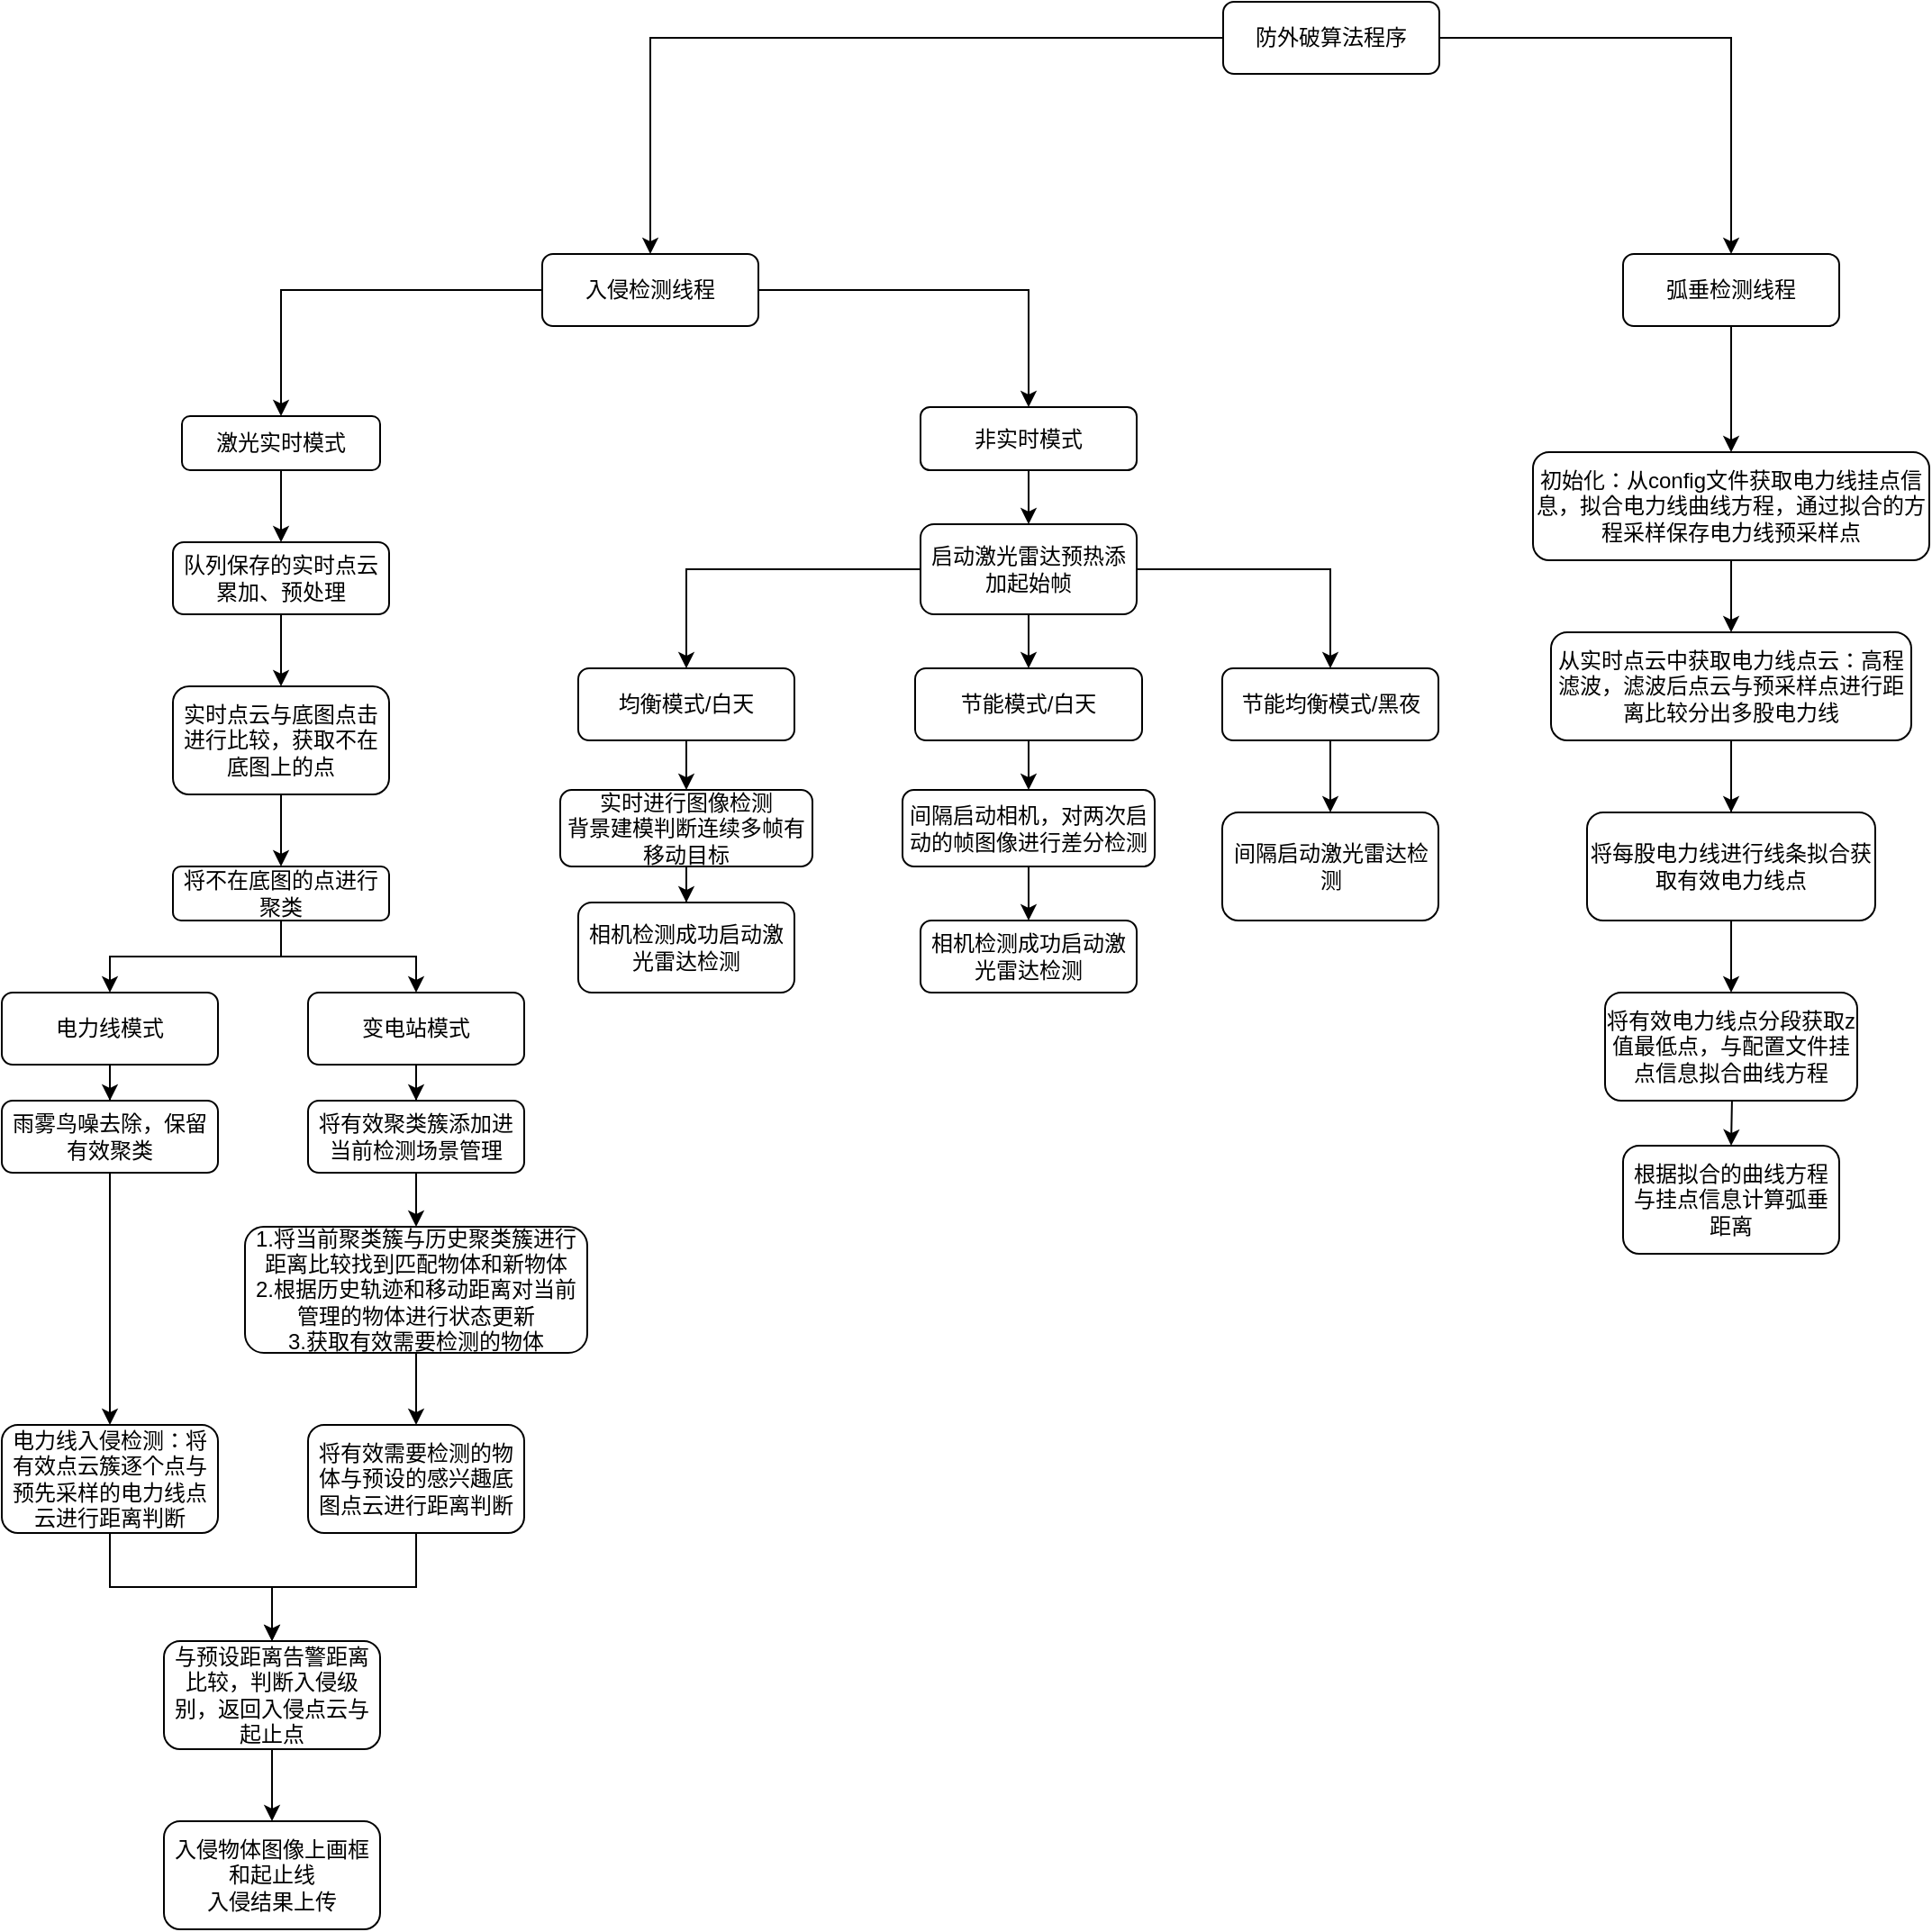 <mxfile version="23.1.5" type="github">
  <diagram name="第 1 页" id="MczWRd7Q6ZMrr0-e14SX">
    <mxGraphModel dx="2376" dy="2310" grid="1" gridSize="10" guides="1" tooltips="1" connect="1" arrows="1" fold="1" page="1" pageScale="1" pageWidth="827" pageHeight="1169" math="0" shadow="0">
      <root>
        <mxCell id="0" />
        <mxCell id="1" parent="0" />
        <mxCell id="Zy_68_N8UqbTIsB8ShXR-126" value="" style="edgeStyle=orthogonalEdgeStyle;rounded=0;orthogonalLoop=1;jettySize=auto;html=1;" edge="1" parent="1" source="Zy_68_N8UqbTIsB8ShXR-122" target="Zy_68_N8UqbTIsB8ShXR-125">
          <mxGeometry relative="1" as="geometry" />
        </mxCell>
        <mxCell id="Zy_68_N8UqbTIsB8ShXR-157" value="" style="edgeStyle=orthogonalEdgeStyle;rounded=0;orthogonalLoop=1;jettySize=auto;html=1;" edge="1" parent="1" source="Zy_68_N8UqbTIsB8ShXR-122" target="Zy_68_N8UqbTIsB8ShXR-156">
          <mxGeometry relative="1" as="geometry" />
        </mxCell>
        <mxCell id="Zy_68_N8UqbTIsB8ShXR-122" value="入侵检测线程" style="rounded=1;whiteSpace=wrap;html=1;" vertex="1" parent="1">
          <mxGeometry x="-520" y="30" width="120" height="40" as="geometry" />
        </mxCell>
        <mxCell id="Zy_68_N8UqbTIsB8ShXR-128" value="" style="edgeStyle=orthogonalEdgeStyle;rounded=0;orthogonalLoop=1;jettySize=auto;html=1;" edge="1" parent="1" source="Zy_68_N8UqbTIsB8ShXR-125" target="Zy_68_N8UqbTIsB8ShXR-127">
          <mxGeometry relative="1" as="geometry" />
        </mxCell>
        <mxCell id="Zy_68_N8UqbTIsB8ShXR-125" value="激光实时模式" style="whiteSpace=wrap;html=1;rounded=1;" vertex="1" parent="1">
          <mxGeometry x="-720" y="120" width="110" height="30" as="geometry" />
        </mxCell>
        <mxCell id="Zy_68_N8UqbTIsB8ShXR-130" value="" style="edgeStyle=orthogonalEdgeStyle;rounded=0;orthogonalLoop=1;jettySize=auto;html=1;" edge="1" parent="1" source="Zy_68_N8UqbTIsB8ShXR-127" target="Zy_68_N8UqbTIsB8ShXR-129">
          <mxGeometry relative="1" as="geometry" />
        </mxCell>
        <mxCell id="Zy_68_N8UqbTIsB8ShXR-127" value="队列保存的实时点云累加、预处理" style="whiteSpace=wrap;html=1;rounded=1;" vertex="1" parent="1">
          <mxGeometry x="-725" y="190" width="120" height="40" as="geometry" />
        </mxCell>
        <mxCell id="Zy_68_N8UqbTIsB8ShXR-132" value="" style="edgeStyle=orthogonalEdgeStyle;rounded=0;orthogonalLoop=1;jettySize=auto;html=1;" edge="1" parent="1" source="Zy_68_N8UqbTIsB8ShXR-129" target="Zy_68_N8UqbTIsB8ShXR-131">
          <mxGeometry relative="1" as="geometry" />
        </mxCell>
        <mxCell id="Zy_68_N8UqbTIsB8ShXR-129" value="实时点云与底图点击进行比较，获取不在底图上的点" style="whiteSpace=wrap;html=1;rounded=1;" vertex="1" parent="1">
          <mxGeometry x="-725" y="270" width="120" height="60" as="geometry" />
        </mxCell>
        <mxCell id="Zy_68_N8UqbTIsB8ShXR-135" value="" style="edgeStyle=orthogonalEdgeStyle;rounded=0;orthogonalLoop=1;jettySize=auto;html=1;" edge="1" parent="1" source="Zy_68_N8UqbTIsB8ShXR-131" target="Zy_68_N8UqbTIsB8ShXR-134">
          <mxGeometry relative="1" as="geometry" />
        </mxCell>
        <mxCell id="Zy_68_N8UqbTIsB8ShXR-143" value="" style="edgeStyle=orthogonalEdgeStyle;rounded=0;orthogonalLoop=1;jettySize=auto;html=1;" edge="1" parent="1" source="Zy_68_N8UqbTIsB8ShXR-131" target="Zy_68_N8UqbTIsB8ShXR-142">
          <mxGeometry relative="1" as="geometry" />
        </mxCell>
        <mxCell id="Zy_68_N8UqbTIsB8ShXR-131" value="将不在底图的点进行聚类" style="whiteSpace=wrap;html=1;rounded=1;" vertex="1" parent="1">
          <mxGeometry x="-725" y="370" width="120" height="30" as="geometry" />
        </mxCell>
        <mxCell id="Zy_68_N8UqbTIsB8ShXR-133" style="edgeStyle=orthogonalEdgeStyle;rounded=0;orthogonalLoop=1;jettySize=auto;html=1;exitX=0.5;exitY=1;exitDx=0;exitDy=0;" edge="1" parent="1" source="Zy_68_N8UqbTIsB8ShXR-131" target="Zy_68_N8UqbTIsB8ShXR-131">
          <mxGeometry relative="1" as="geometry" />
        </mxCell>
        <mxCell id="Zy_68_N8UqbTIsB8ShXR-137" value="" style="edgeStyle=orthogonalEdgeStyle;rounded=0;orthogonalLoop=1;jettySize=auto;html=1;" edge="1" parent="1" source="Zy_68_N8UqbTIsB8ShXR-134" target="Zy_68_N8UqbTIsB8ShXR-136">
          <mxGeometry relative="1" as="geometry" />
        </mxCell>
        <mxCell id="Zy_68_N8UqbTIsB8ShXR-134" value="电力线模式" style="whiteSpace=wrap;html=1;rounded=1;" vertex="1" parent="1">
          <mxGeometry x="-820" y="440" width="120" height="40" as="geometry" />
        </mxCell>
        <mxCell id="Zy_68_N8UqbTIsB8ShXR-139" value="" style="edgeStyle=orthogonalEdgeStyle;rounded=0;orthogonalLoop=1;jettySize=auto;html=1;" edge="1" parent="1" source="Zy_68_N8UqbTIsB8ShXR-136" target="Zy_68_N8UqbTIsB8ShXR-138">
          <mxGeometry relative="1" as="geometry" />
        </mxCell>
        <mxCell id="Zy_68_N8UqbTIsB8ShXR-136" value="雨雾鸟噪去除，保留有效聚类" style="whiteSpace=wrap;html=1;rounded=1;" vertex="1" parent="1">
          <mxGeometry x="-820" y="500" width="120" height="40" as="geometry" />
        </mxCell>
        <mxCell id="Zy_68_N8UqbTIsB8ShXR-141" value="" style="edgeStyle=orthogonalEdgeStyle;rounded=0;orthogonalLoop=1;jettySize=auto;html=1;" edge="1" parent="1" source="Zy_68_N8UqbTIsB8ShXR-138" target="Zy_68_N8UqbTIsB8ShXR-140">
          <mxGeometry relative="1" as="geometry" />
        </mxCell>
        <mxCell id="Zy_68_N8UqbTIsB8ShXR-138" value="电力线入侵检测：将有效点云簇逐个点与预先采样的电力线点云进行距离判断" style="whiteSpace=wrap;html=1;rounded=1;" vertex="1" parent="1">
          <mxGeometry x="-820" y="680" width="120" height="60" as="geometry" />
        </mxCell>
        <mxCell id="Zy_68_N8UqbTIsB8ShXR-154" value="" style="edgeStyle=orthogonalEdgeStyle;rounded=0;orthogonalLoop=1;jettySize=auto;html=1;" edge="1" parent="1" source="Zy_68_N8UqbTIsB8ShXR-140" target="Zy_68_N8UqbTIsB8ShXR-153">
          <mxGeometry relative="1" as="geometry" />
        </mxCell>
        <mxCell id="Zy_68_N8UqbTIsB8ShXR-140" value="与预设距离告警距离比较，判断入侵级别，返回入侵点云与起止点" style="whiteSpace=wrap;html=1;rounded=1;" vertex="1" parent="1">
          <mxGeometry x="-730" y="800" width="120" height="60" as="geometry" />
        </mxCell>
        <mxCell id="Zy_68_N8UqbTIsB8ShXR-145" value="" style="edgeStyle=orthogonalEdgeStyle;rounded=0;orthogonalLoop=1;jettySize=auto;html=1;" edge="1" parent="1" source="Zy_68_N8UqbTIsB8ShXR-142" target="Zy_68_N8UqbTIsB8ShXR-144">
          <mxGeometry relative="1" as="geometry" />
        </mxCell>
        <mxCell id="Zy_68_N8UqbTIsB8ShXR-142" value="变电站模式" style="whiteSpace=wrap;html=1;rounded=1;" vertex="1" parent="1">
          <mxGeometry x="-650" y="440" width="120" height="40" as="geometry" />
        </mxCell>
        <mxCell id="Zy_68_N8UqbTIsB8ShXR-147" value="" style="edgeStyle=orthogonalEdgeStyle;rounded=0;orthogonalLoop=1;jettySize=auto;html=1;" edge="1" parent="1" source="Zy_68_N8UqbTIsB8ShXR-144" target="Zy_68_N8UqbTIsB8ShXR-146">
          <mxGeometry relative="1" as="geometry" />
        </mxCell>
        <mxCell id="Zy_68_N8UqbTIsB8ShXR-144" value="将有效聚类簇添加进当前检测场景管理" style="whiteSpace=wrap;html=1;rounded=1;" vertex="1" parent="1">
          <mxGeometry x="-650" y="500" width="120" height="40" as="geometry" />
        </mxCell>
        <mxCell id="Zy_68_N8UqbTIsB8ShXR-149" value="" style="edgeStyle=orthogonalEdgeStyle;rounded=0;orthogonalLoop=1;jettySize=auto;html=1;" edge="1" parent="1" source="Zy_68_N8UqbTIsB8ShXR-146" target="Zy_68_N8UqbTIsB8ShXR-148">
          <mxGeometry relative="1" as="geometry" />
        </mxCell>
        <mxCell id="Zy_68_N8UqbTIsB8ShXR-146" value="1.将当前聚类簇与历史聚类簇进行距离比较找到匹配物体和新物体&lt;br&gt;2.根据历史轨迹和移动距离对当前管理的物体进行状态更新&lt;br style=&quot;border-color: var(--border-color);&quot;&gt;3.获取有效需要检测的物体" style="whiteSpace=wrap;html=1;rounded=1;" vertex="1" parent="1">
          <mxGeometry x="-685" y="570" width="190" height="70" as="geometry" />
        </mxCell>
        <mxCell id="Zy_68_N8UqbTIsB8ShXR-150" style="edgeStyle=orthogonalEdgeStyle;rounded=0;orthogonalLoop=1;jettySize=auto;html=1;entryX=0.5;entryY=0;entryDx=0;entryDy=0;" edge="1" parent="1" source="Zy_68_N8UqbTIsB8ShXR-148" target="Zy_68_N8UqbTIsB8ShXR-140">
          <mxGeometry relative="1" as="geometry" />
        </mxCell>
        <mxCell id="Zy_68_N8UqbTIsB8ShXR-148" value="将有效需要检测的物体与预设的感兴趣底图点云进行距离判断" style="whiteSpace=wrap;html=1;rounded=1;" vertex="1" parent="1">
          <mxGeometry x="-650" y="680" width="120" height="60" as="geometry" />
        </mxCell>
        <mxCell id="Zy_68_N8UqbTIsB8ShXR-153" value="入侵物体图像上画框和起止线&lt;br&gt;入侵结果上传" style="whiteSpace=wrap;html=1;rounded=1;" vertex="1" parent="1">
          <mxGeometry x="-730" y="900" width="120" height="60" as="geometry" />
        </mxCell>
        <mxCell id="Zy_68_N8UqbTIsB8ShXR-159" value="" style="edgeStyle=orthogonalEdgeStyle;rounded=0;orthogonalLoop=1;jettySize=auto;html=1;" edge="1" parent="1" source="Zy_68_N8UqbTIsB8ShXR-156" target="Zy_68_N8UqbTIsB8ShXR-158">
          <mxGeometry relative="1" as="geometry" />
        </mxCell>
        <mxCell id="Zy_68_N8UqbTIsB8ShXR-156" value="非实时模式" style="whiteSpace=wrap;html=1;rounded=1;" vertex="1" parent="1">
          <mxGeometry x="-310" y="115" width="120" height="35" as="geometry" />
        </mxCell>
        <mxCell id="Zy_68_N8UqbTIsB8ShXR-161" value="" style="edgeStyle=orthogonalEdgeStyle;rounded=0;orthogonalLoop=1;jettySize=auto;html=1;" edge="1" parent="1" source="Zy_68_N8UqbTIsB8ShXR-158" target="Zy_68_N8UqbTIsB8ShXR-160">
          <mxGeometry relative="1" as="geometry" />
        </mxCell>
        <mxCell id="Zy_68_N8UqbTIsB8ShXR-167" value="" style="edgeStyle=orthogonalEdgeStyle;rounded=0;orthogonalLoop=1;jettySize=auto;html=1;" edge="1" parent="1" source="Zy_68_N8UqbTIsB8ShXR-158" target="Zy_68_N8UqbTIsB8ShXR-166">
          <mxGeometry relative="1" as="geometry" />
        </mxCell>
        <mxCell id="Zy_68_N8UqbTIsB8ShXR-173" value="" style="edgeStyle=orthogonalEdgeStyle;rounded=0;orthogonalLoop=1;jettySize=auto;html=1;" edge="1" parent="1" source="Zy_68_N8UqbTIsB8ShXR-158" target="Zy_68_N8UqbTIsB8ShXR-172">
          <mxGeometry relative="1" as="geometry" />
        </mxCell>
        <mxCell id="Zy_68_N8UqbTIsB8ShXR-158" value="启动激光雷达预热添加起始帧" style="whiteSpace=wrap;html=1;rounded=1;" vertex="1" parent="1">
          <mxGeometry x="-310" y="180" width="120" height="50" as="geometry" />
        </mxCell>
        <mxCell id="Zy_68_N8UqbTIsB8ShXR-163" value="" style="edgeStyle=orthogonalEdgeStyle;rounded=0;orthogonalLoop=1;jettySize=auto;html=1;" edge="1" parent="1" source="Zy_68_N8UqbTIsB8ShXR-160" target="Zy_68_N8UqbTIsB8ShXR-162">
          <mxGeometry relative="1" as="geometry" />
        </mxCell>
        <mxCell id="Zy_68_N8UqbTIsB8ShXR-160" value="均衡模式/白天" style="whiteSpace=wrap;html=1;rounded=1;" vertex="1" parent="1">
          <mxGeometry x="-500" y="260" width="120" height="40" as="geometry" />
        </mxCell>
        <mxCell id="Zy_68_N8UqbTIsB8ShXR-165" value="" style="edgeStyle=orthogonalEdgeStyle;rounded=0;orthogonalLoop=1;jettySize=auto;html=1;" edge="1" parent="1" source="Zy_68_N8UqbTIsB8ShXR-162" target="Zy_68_N8UqbTIsB8ShXR-164">
          <mxGeometry relative="1" as="geometry" />
        </mxCell>
        <mxCell id="Zy_68_N8UqbTIsB8ShXR-162" value="实时进行图像检测&lt;br&gt;背景建模判断连续多帧有移动目标" style="whiteSpace=wrap;html=1;rounded=1;" vertex="1" parent="1">
          <mxGeometry x="-510" y="327.5" width="140" height="42.5" as="geometry" />
        </mxCell>
        <mxCell id="Zy_68_N8UqbTIsB8ShXR-164" value="相机检测成功启动激光雷达检测" style="whiteSpace=wrap;html=1;rounded=1;" vertex="1" parent="1">
          <mxGeometry x="-500" y="390" width="120" height="50" as="geometry" />
        </mxCell>
        <mxCell id="Zy_68_N8UqbTIsB8ShXR-169" style="edgeStyle=orthogonalEdgeStyle;rounded=0;orthogonalLoop=1;jettySize=auto;html=1;exitX=0.5;exitY=1;exitDx=0;exitDy=0;" edge="1" parent="1" source="Zy_68_N8UqbTIsB8ShXR-166" target="Zy_68_N8UqbTIsB8ShXR-168">
          <mxGeometry relative="1" as="geometry" />
        </mxCell>
        <mxCell id="Zy_68_N8UqbTIsB8ShXR-166" value="节能模式/白天" style="whiteSpace=wrap;html=1;rounded=1;" vertex="1" parent="1">
          <mxGeometry x="-313" y="260" width="126" height="40" as="geometry" />
        </mxCell>
        <mxCell id="Zy_68_N8UqbTIsB8ShXR-171" value="" style="edgeStyle=orthogonalEdgeStyle;rounded=0;orthogonalLoop=1;jettySize=auto;html=1;" edge="1" parent="1" source="Zy_68_N8UqbTIsB8ShXR-168" target="Zy_68_N8UqbTIsB8ShXR-170">
          <mxGeometry relative="1" as="geometry" />
        </mxCell>
        <mxCell id="Zy_68_N8UqbTIsB8ShXR-168" value="间隔启动相机，对两次启动的帧图像进行差分检测" style="whiteSpace=wrap;html=1;rounded=1;" vertex="1" parent="1">
          <mxGeometry x="-320" y="327.5" width="140" height="42.5" as="geometry" />
        </mxCell>
        <mxCell id="Zy_68_N8UqbTIsB8ShXR-170" value="相机检测成功启动激光雷达检测" style="whiteSpace=wrap;html=1;rounded=1;" vertex="1" parent="1">
          <mxGeometry x="-310" y="400" width="120" height="40" as="geometry" />
        </mxCell>
        <mxCell id="Zy_68_N8UqbTIsB8ShXR-175" value="" style="edgeStyle=orthogonalEdgeStyle;rounded=0;orthogonalLoop=1;jettySize=auto;html=1;" edge="1" parent="1" source="Zy_68_N8UqbTIsB8ShXR-172" target="Zy_68_N8UqbTIsB8ShXR-174">
          <mxGeometry relative="1" as="geometry" />
        </mxCell>
        <mxCell id="Zy_68_N8UqbTIsB8ShXR-172" value="节能均衡模式/黑夜" style="whiteSpace=wrap;html=1;rounded=1;" vertex="1" parent="1">
          <mxGeometry x="-142.5" y="260" width="120" height="40" as="geometry" />
        </mxCell>
        <mxCell id="Zy_68_N8UqbTIsB8ShXR-174" value="间隔启动激光雷达检测" style="whiteSpace=wrap;html=1;rounded=1;" vertex="1" parent="1">
          <mxGeometry x="-142.5" y="340" width="120" height="60" as="geometry" />
        </mxCell>
        <mxCell id="Zy_68_N8UqbTIsB8ShXR-183" style="edgeStyle=orthogonalEdgeStyle;rounded=0;orthogonalLoop=1;jettySize=auto;html=1;exitX=0;exitY=0.5;exitDx=0;exitDy=0;entryX=0.5;entryY=0;entryDx=0;entryDy=0;" edge="1" parent="1" source="Zy_68_N8UqbTIsB8ShXR-181" target="Zy_68_N8UqbTIsB8ShXR-122">
          <mxGeometry relative="1" as="geometry" />
        </mxCell>
        <mxCell id="Zy_68_N8UqbTIsB8ShXR-185" style="edgeStyle=orthogonalEdgeStyle;rounded=0;orthogonalLoop=1;jettySize=auto;html=1;exitX=1;exitY=0.5;exitDx=0;exitDy=0;entryX=0.5;entryY=0;entryDx=0;entryDy=0;" edge="1" parent="1" source="Zy_68_N8UqbTIsB8ShXR-181" target="Zy_68_N8UqbTIsB8ShXR-184">
          <mxGeometry relative="1" as="geometry" />
        </mxCell>
        <mxCell id="Zy_68_N8UqbTIsB8ShXR-181" value="防外破算法程序" style="rounded=1;whiteSpace=wrap;html=1;" vertex="1" parent="1">
          <mxGeometry x="-142" y="-110" width="120" height="40" as="geometry" />
        </mxCell>
        <mxCell id="Zy_68_N8UqbTIsB8ShXR-182" style="edgeStyle=orthogonalEdgeStyle;rounded=0;orthogonalLoop=1;jettySize=auto;html=1;exitX=0.5;exitY=1;exitDx=0;exitDy=0;" edge="1" parent="1" source="Zy_68_N8UqbTIsB8ShXR-181" target="Zy_68_N8UqbTIsB8ShXR-181">
          <mxGeometry relative="1" as="geometry" />
        </mxCell>
        <mxCell id="Zy_68_N8UqbTIsB8ShXR-187" value="" style="edgeStyle=orthogonalEdgeStyle;rounded=0;orthogonalLoop=1;jettySize=auto;html=1;" edge="1" parent="1" source="Zy_68_N8UqbTIsB8ShXR-184" target="Zy_68_N8UqbTIsB8ShXR-186">
          <mxGeometry relative="1" as="geometry" />
        </mxCell>
        <mxCell id="Zy_68_N8UqbTIsB8ShXR-184" value="弧垂检测线程" style="rounded=1;whiteSpace=wrap;html=1;" vertex="1" parent="1">
          <mxGeometry x="80" y="30" width="120" height="40" as="geometry" />
        </mxCell>
        <mxCell id="Zy_68_N8UqbTIsB8ShXR-189" value="" style="edgeStyle=orthogonalEdgeStyle;rounded=0;orthogonalLoop=1;jettySize=auto;html=1;" edge="1" parent="1" source="Zy_68_N8UqbTIsB8ShXR-186" target="Zy_68_N8UqbTIsB8ShXR-188">
          <mxGeometry relative="1" as="geometry" />
        </mxCell>
        <mxCell id="Zy_68_N8UqbTIsB8ShXR-186" value="初始化：从config文件获取电力线挂点信息，拟合电力线曲线方程，通过拟合的方程采样保存电力线预采样点" style="whiteSpace=wrap;html=1;rounded=1;" vertex="1" parent="1">
          <mxGeometry x="30" y="140" width="220" height="60" as="geometry" />
        </mxCell>
        <mxCell id="Zy_68_N8UqbTIsB8ShXR-191" value="" style="edgeStyle=orthogonalEdgeStyle;rounded=0;orthogonalLoop=1;jettySize=auto;html=1;" edge="1" parent="1" source="Zy_68_N8UqbTIsB8ShXR-188">
          <mxGeometry relative="1" as="geometry">
            <mxPoint x="140" y="370" as="targetPoint" />
          </mxGeometry>
        </mxCell>
        <mxCell id="Zy_68_N8UqbTIsB8ShXR-194" value="" style="edgeStyle=orthogonalEdgeStyle;rounded=0;orthogonalLoop=1;jettySize=auto;html=1;" edge="1" parent="1" source="Zy_68_N8UqbTIsB8ShXR-188">
          <mxGeometry relative="1" as="geometry">
            <mxPoint x="140" y="370" as="targetPoint" />
          </mxGeometry>
        </mxCell>
        <mxCell id="Zy_68_N8UqbTIsB8ShXR-198" value="" style="edgeStyle=orthogonalEdgeStyle;rounded=0;orthogonalLoop=1;jettySize=auto;html=1;" edge="1" parent="1" source="Zy_68_N8UqbTIsB8ShXR-188" target="Zy_68_N8UqbTIsB8ShXR-197">
          <mxGeometry relative="1" as="geometry" />
        </mxCell>
        <mxCell id="Zy_68_N8UqbTIsB8ShXR-188" value="从实时点云中获取电力线点云：高程滤波，滤波后点云与预采样点进行距离比较分出多股电力线" style="whiteSpace=wrap;html=1;rounded=1;" vertex="1" parent="1">
          <mxGeometry x="40" y="240" width="200" height="60" as="geometry" />
        </mxCell>
        <mxCell id="Zy_68_N8UqbTIsB8ShXR-193" value="" style="edgeStyle=orthogonalEdgeStyle;rounded=0;orthogonalLoop=1;jettySize=auto;html=1;" edge="1" parent="1" target="Zy_68_N8UqbTIsB8ShXR-192">
          <mxGeometry relative="1" as="geometry">
            <mxPoint x="140" y="470" as="sourcePoint" />
          </mxGeometry>
        </mxCell>
        <mxCell id="Zy_68_N8UqbTIsB8ShXR-192" value="根据拟合的曲线方程与挂点信息计算弧垂距离" style="whiteSpace=wrap;html=1;rounded=1;" vertex="1" parent="1">
          <mxGeometry x="80" y="525" width="120" height="60" as="geometry" />
        </mxCell>
        <mxCell id="Zy_68_N8UqbTIsB8ShXR-196" value="将有效电力线点分段获取z值最低点，与配置文件挂点信息拟合曲线方程" style="whiteSpace=wrap;html=1;rounded=1;" vertex="1" parent="1">
          <mxGeometry x="70" y="440" width="140" height="60" as="geometry" />
        </mxCell>
        <mxCell id="Zy_68_N8UqbTIsB8ShXR-199" style="edgeStyle=orthogonalEdgeStyle;rounded=0;orthogonalLoop=1;jettySize=auto;html=1;exitX=0.5;exitY=1;exitDx=0;exitDy=0;entryX=0.5;entryY=0;entryDx=0;entryDy=0;" edge="1" parent="1" source="Zy_68_N8UqbTIsB8ShXR-197" target="Zy_68_N8UqbTIsB8ShXR-196">
          <mxGeometry relative="1" as="geometry" />
        </mxCell>
        <mxCell id="Zy_68_N8UqbTIsB8ShXR-197" value="将每股电力线进行线条拟合获取有效电力线点" style="whiteSpace=wrap;html=1;rounded=1;" vertex="1" parent="1">
          <mxGeometry x="60" y="340" width="160" height="60" as="geometry" />
        </mxCell>
      </root>
    </mxGraphModel>
  </diagram>
</mxfile>
